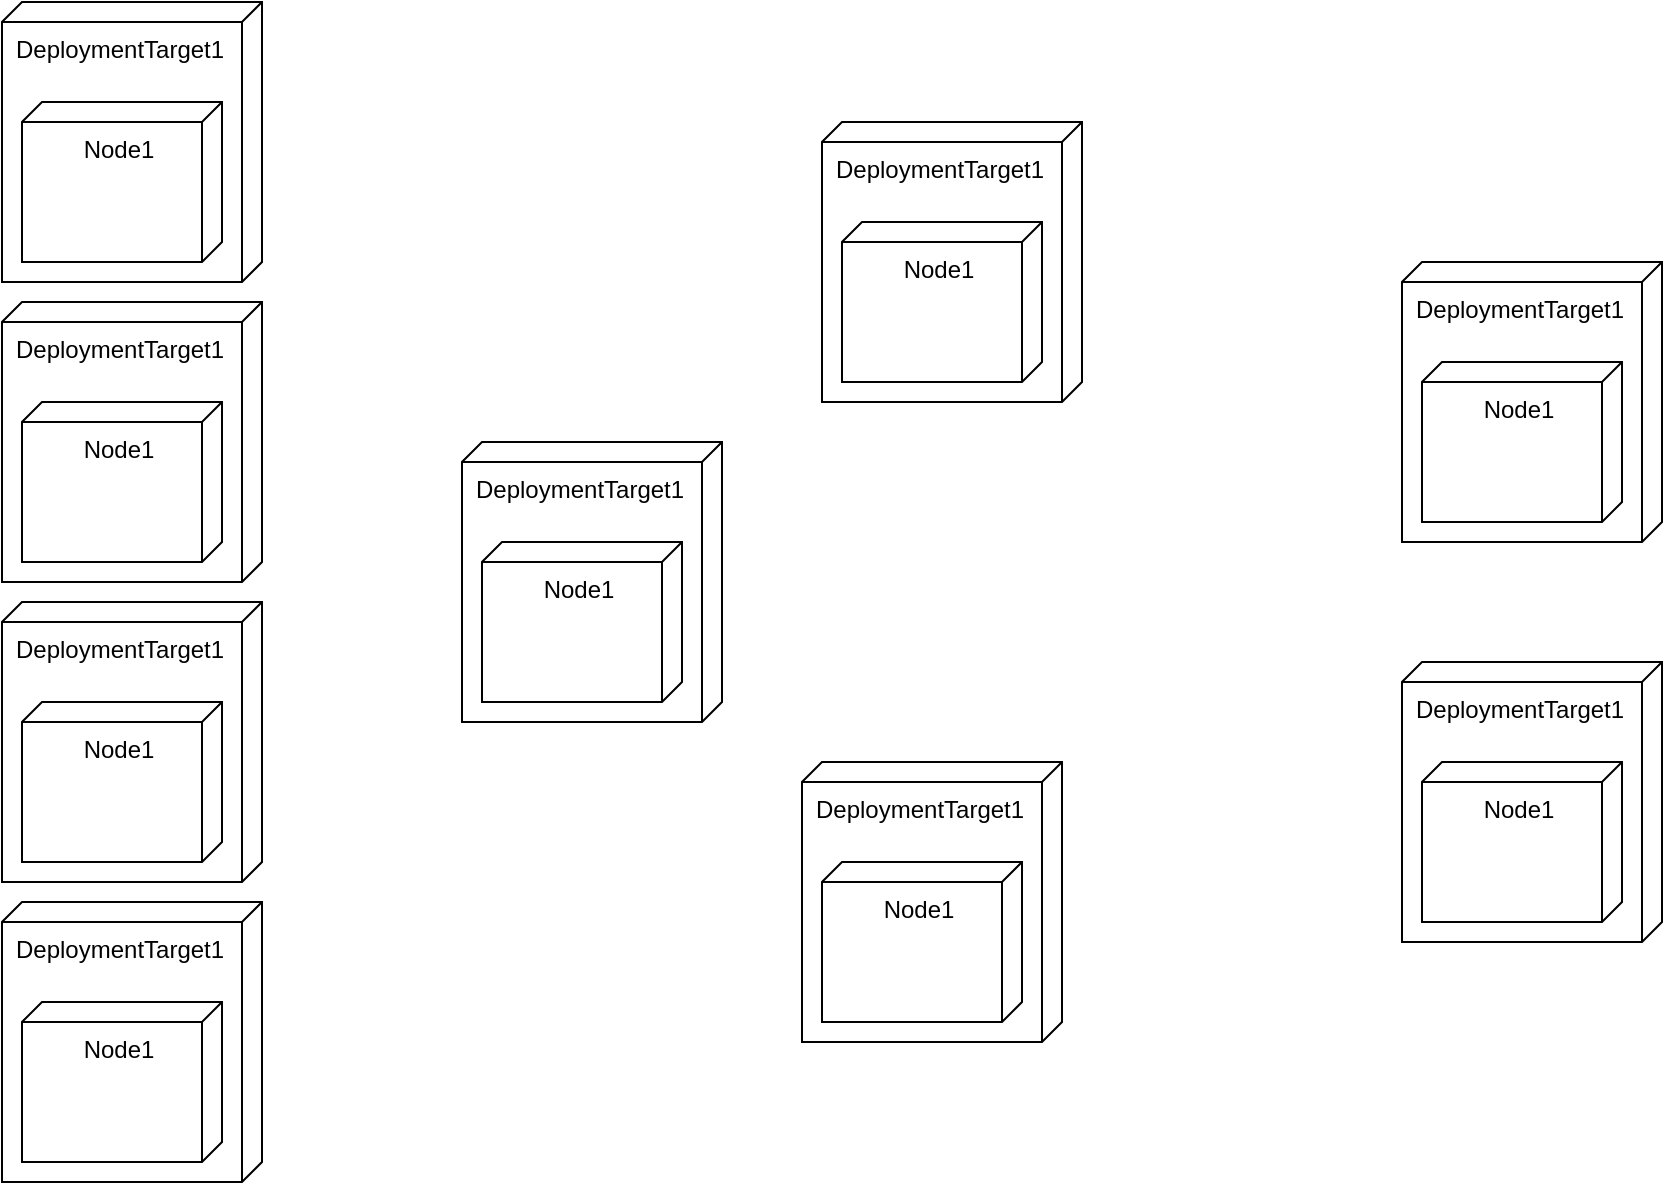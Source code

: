 <mxfile version="14.9.6" type="device"><diagram id="OXLQbmomefjMJGSw40qF" name="Page-1"><mxGraphModel dx="1173" dy="718" grid="1" gridSize="10" guides="1" tooltips="1" connect="1" arrows="1" fold="1" page="1" pageScale="1" pageWidth="850" pageHeight="1100" math="0" shadow="0"><root><mxCell id="0"/><mxCell id="1" parent="0"/><mxCell id="7Qe3xyzAg47xTGoKUNmm-1" value="DeploymentTarget1" style="verticalAlign=top;align=left;shape=cube;size=10;direction=south;fontStyle=0;html=1;boundedLbl=1;spacingLeft=5;" vertex="1" parent="1"><mxGeometry x="80" y="360" width="130" height="140" as="geometry"/></mxCell><mxCell id="7Qe3xyzAg47xTGoKUNmm-2" value="Node1" style="verticalAlign=top;align=center;shape=cube;size=10;direction=south;html=1;boundedLbl=1;spacingLeft=5;" vertex="1" parent="7Qe3xyzAg47xTGoKUNmm-1"><mxGeometry width="100" height="80" relative="1" as="geometry"><mxPoint x="10" y="50" as="offset"/></mxGeometry></mxCell><mxCell id="7Qe3xyzAg47xTGoKUNmm-3" value="DeploymentTarget1" style="verticalAlign=top;align=left;shape=cube;size=10;direction=south;fontStyle=0;html=1;boundedLbl=1;spacingLeft=5;" vertex="1" parent="1"><mxGeometry x="80" y="510" width="130" height="140" as="geometry"/></mxCell><mxCell id="7Qe3xyzAg47xTGoKUNmm-4" value="Node1" style="verticalAlign=top;align=center;shape=cube;size=10;direction=south;html=1;boundedLbl=1;spacingLeft=5;" vertex="1" parent="7Qe3xyzAg47xTGoKUNmm-3"><mxGeometry width="100" height="80" relative="1" as="geometry"><mxPoint x="10" y="50" as="offset"/></mxGeometry></mxCell><mxCell id="7Qe3xyzAg47xTGoKUNmm-5" value="DeploymentTarget1" style="verticalAlign=top;align=left;shape=cube;size=10;direction=south;fontStyle=0;html=1;boundedLbl=1;spacingLeft=5;" vertex="1" parent="1"><mxGeometry x="310" y="430" width="130" height="140" as="geometry"/></mxCell><mxCell id="7Qe3xyzAg47xTGoKUNmm-6" value="Node1" style="verticalAlign=top;align=center;shape=cube;size=10;direction=south;html=1;boundedLbl=1;spacingLeft=5;" vertex="1" parent="7Qe3xyzAg47xTGoKUNmm-5"><mxGeometry width="100" height="80" relative="1" as="geometry"><mxPoint x="10" y="50" as="offset"/></mxGeometry></mxCell><mxCell id="7Qe3xyzAg47xTGoKUNmm-7" value="DeploymentTarget1" style="verticalAlign=top;align=left;shape=cube;size=10;direction=south;fontStyle=0;html=1;boundedLbl=1;spacingLeft=5;" vertex="1" parent="1"><mxGeometry x="80" y="210" width="130" height="140" as="geometry"/></mxCell><mxCell id="7Qe3xyzAg47xTGoKUNmm-8" value="Node1" style="verticalAlign=top;align=center;shape=cube;size=10;direction=south;html=1;boundedLbl=1;spacingLeft=5;" vertex="1" parent="7Qe3xyzAg47xTGoKUNmm-7"><mxGeometry width="100" height="80" relative="1" as="geometry"><mxPoint x="10" y="50" as="offset"/></mxGeometry></mxCell><mxCell id="7Qe3xyzAg47xTGoKUNmm-9" value="DeploymentTarget1" style="verticalAlign=top;align=left;shape=cube;size=10;direction=south;fontStyle=0;html=1;boundedLbl=1;spacingLeft=5;" vertex="1" parent="1"><mxGeometry x="80" y="660" width="130" height="140" as="geometry"/></mxCell><mxCell id="7Qe3xyzAg47xTGoKUNmm-10" value="Node1" style="verticalAlign=top;align=center;shape=cube;size=10;direction=south;html=1;boundedLbl=1;spacingLeft=5;" vertex="1" parent="7Qe3xyzAg47xTGoKUNmm-9"><mxGeometry width="100" height="80" relative="1" as="geometry"><mxPoint x="10" y="50" as="offset"/></mxGeometry></mxCell><mxCell id="7Qe3xyzAg47xTGoKUNmm-11" value="DeploymentTarget1" style="verticalAlign=top;align=left;shape=cube;size=10;direction=south;fontStyle=0;html=1;boundedLbl=1;spacingLeft=5;" vertex="1" parent="1"><mxGeometry x="490" y="270" width="130" height="140" as="geometry"/></mxCell><mxCell id="7Qe3xyzAg47xTGoKUNmm-12" value="Node1" style="verticalAlign=top;align=center;shape=cube;size=10;direction=south;html=1;boundedLbl=1;spacingLeft=5;" vertex="1" parent="7Qe3xyzAg47xTGoKUNmm-11"><mxGeometry width="100" height="80" relative="1" as="geometry"><mxPoint x="10" y="50" as="offset"/></mxGeometry></mxCell><mxCell id="7Qe3xyzAg47xTGoKUNmm-13" value="DeploymentTarget1" style="verticalAlign=top;align=left;shape=cube;size=10;direction=south;fontStyle=0;html=1;boundedLbl=1;spacingLeft=5;" vertex="1" parent="1"><mxGeometry x="480" y="590" width="130" height="140" as="geometry"/></mxCell><mxCell id="7Qe3xyzAg47xTGoKUNmm-14" value="Node1" style="verticalAlign=top;align=center;shape=cube;size=10;direction=south;html=1;boundedLbl=1;spacingLeft=5;" vertex="1" parent="7Qe3xyzAg47xTGoKUNmm-13"><mxGeometry width="100" height="80" relative="1" as="geometry"><mxPoint x="10" y="50" as="offset"/></mxGeometry></mxCell><mxCell id="7Qe3xyzAg47xTGoKUNmm-15" value="DeploymentTarget1" style="verticalAlign=top;align=left;shape=cube;size=10;direction=south;fontStyle=0;html=1;boundedLbl=1;spacingLeft=5;" vertex="1" parent="1"><mxGeometry x="780" y="340" width="130" height="140" as="geometry"/></mxCell><mxCell id="7Qe3xyzAg47xTGoKUNmm-16" value="Node1" style="verticalAlign=top;align=center;shape=cube;size=10;direction=south;html=1;boundedLbl=1;spacingLeft=5;" vertex="1" parent="7Qe3xyzAg47xTGoKUNmm-15"><mxGeometry width="100" height="80" relative="1" as="geometry"><mxPoint x="10" y="50" as="offset"/></mxGeometry></mxCell><mxCell id="7Qe3xyzAg47xTGoKUNmm-17" value="DeploymentTarget1" style="verticalAlign=top;align=left;shape=cube;size=10;direction=south;fontStyle=0;html=1;boundedLbl=1;spacingLeft=5;" vertex="1" parent="1"><mxGeometry x="780" y="540" width="130" height="140" as="geometry"/></mxCell><mxCell id="7Qe3xyzAg47xTGoKUNmm-18" value="Node1" style="verticalAlign=top;align=center;shape=cube;size=10;direction=south;html=1;boundedLbl=1;spacingLeft=5;" vertex="1" parent="7Qe3xyzAg47xTGoKUNmm-17"><mxGeometry width="100" height="80" relative="1" as="geometry"><mxPoint x="10" y="50" as="offset"/></mxGeometry></mxCell></root></mxGraphModel></diagram></mxfile>